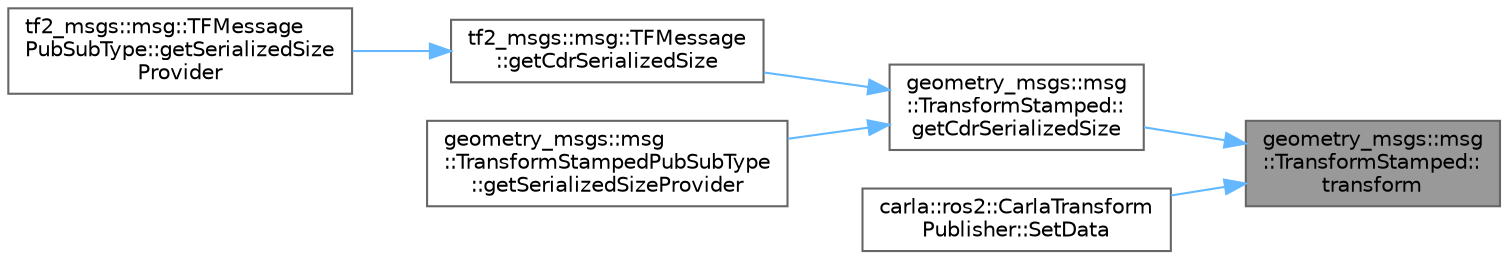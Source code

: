digraph "geometry_msgs::msg::TransformStamped::transform"
{
 // INTERACTIVE_SVG=YES
 // LATEX_PDF_SIZE
  bgcolor="transparent";
  edge [fontname=Helvetica,fontsize=10,labelfontname=Helvetica,labelfontsize=10];
  node [fontname=Helvetica,fontsize=10,shape=box,height=0.2,width=0.4];
  rankdir="RL";
  Node1 [id="Node000001",label="geometry_msgs::msg\l::TransformStamped::\ltransform",height=0.2,width=0.4,color="gray40", fillcolor="grey60", style="filled", fontcolor="black",tooltip="This function copies the value in member transform"];
  Node1 -> Node2 [id="edge1_Node000001_Node000002",dir="back",color="steelblue1",style="solid",tooltip=" "];
  Node2 [id="Node000002",label="geometry_msgs::msg\l::TransformStamped::\lgetCdrSerializedSize",height=0.2,width=0.4,color="grey40", fillcolor="white", style="filled",URL="$dc/d01/classgeometry__msgs_1_1msg_1_1TransformStamped.html#a4222cca48a2ef9582346b5644584e5b9",tooltip="This function returns the serialized size of a data depending on the buffer alignment."];
  Node2 -> Node3 [id="edge2_Node000002_Node000003",dir="back",color="steelblue1",style="solid",tooltip=" "];
  Node3 [id="Node000003",label="tf2_msgs::msg::TFMessage\l::getCdrSerializedSize",height=0.2,width=0.4,color="grey40", fillcolor="white", style="filled",URL="$d2/df4/classtf2__msgs_1_1msg_1_1TFMessage.html#a13b09d556a6f9d0914e1ac927b1b3502",tooltip="This function returns the serialized size of a data depending on the buffer alignment."];
  Node3 -> Node4 [id="edge3_Node000003_Node000004",dir="back",color="steelblue1",style="solid",tooltip=" "];
  Node4 [id="Node000004",label="tf2_msgs::msg::TFMessage\lPubSubType::getSerializedSize\lProvider",height=0.2,width=0.4,color="grey40", fillcolor="white", style="filled",URL="$d4/d71/classtf2__msgs_1_1msg_1_1TFMessagePubSubType.html#a2b6367ac8ee0956eae0ace0181ecdfb3",tooltip=" "];
  Node2 -> Node5 [id="edge4_Node000002_Node000005",dir="back",color="steelblue1",style="solid",tooltip=" "];
  Node5 [id="Node000005",label="geometry_msgs::msg\l::TransformStampedPubSubType\l::getSerializedSizeProvider",height=0.2,width=0.4,color="grey40", fillcolor="white", style="filled",URL="$d0/d21/classgeometry__msgs_1_1msg_1_1TransformStampedPubSubType.html#a4d69517b613ea26907147e05d28d29d3",tooltip=" "];
  Node1 -> Node6 [id="edge5_Node000001_Node000006",dir="back",color="steelblue1",style="solid",tooltip=" "];
  Node6 [id="Node000006",label="carla::ros2::CarlaTransform\lPublisher::SetData",height=0.2,width=0.4,color="grey40", fillcolor="white", style="filled",URL="$d1/d14/classcarla_1_1ros2_1_1CarlaTransformPublisher.html#a4d5194de16427f3bb688109ceaf3088a",tooltip=" "];
}
